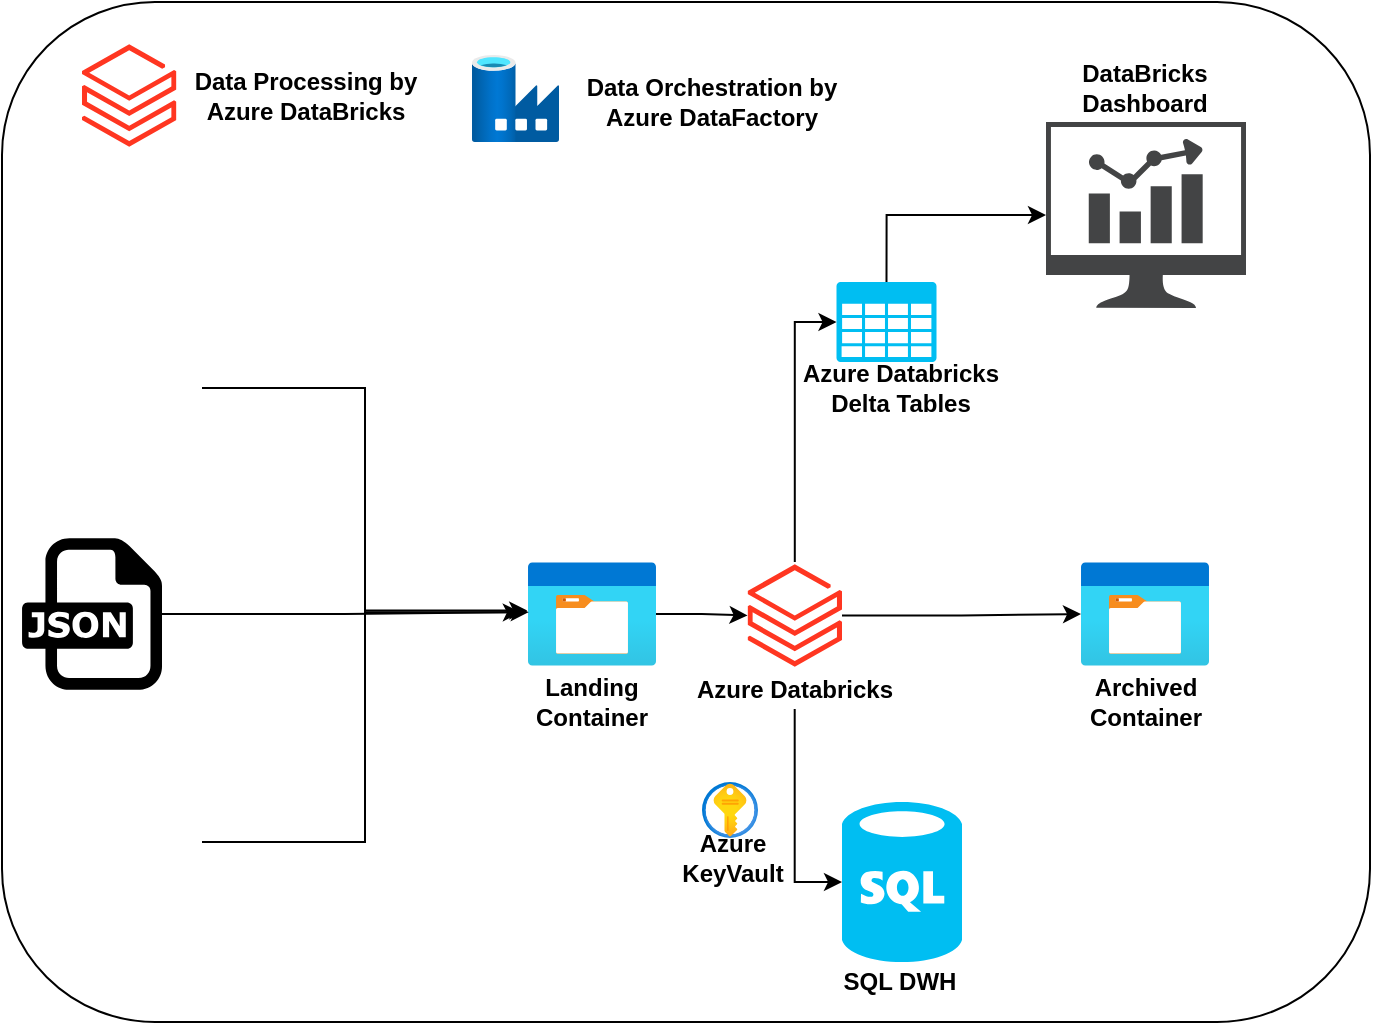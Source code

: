 <mxfile version="14.8.5" type="device"><diagram id="0fkLUOHaytkvkJxjdStK" name="Page-1"><mxGraphModel dx="1038" dy="1589" grid="1" gridSize="10" guides="1" tooltips="1" connect="1" arrows="1" fold="1" page="1" pageScale="1" pageWidth="850" pageHeight="1100" math="0" shadow="0"><root><mxCell id="0"/><mxCell id="1" parent="0"/><mxCell id="DlXtlsDzA2diojjCKbxb-39" value="" style="rounded=1;whiteSpace=wrap;html=1;" parent="1" vertex="1"><mxGeometry x="130" y="-80" width="684" height="510" as="geometry"/></mxCell><mxCell id="O6R4M32VNr8yb4_ktaIO-16" style="edgeStyle=orthogonalEdgeStyle;rounded=0;orthogonalLoop=1;jettySize=auto;html=1;" edge="1" parent="1" source="DlXtlsDzA2diojjCKbxb-1" target="O6R4M32VNr8yb4_ktaIO-15"><mxGeometry relative="1" as="geometry"/></mxCell><mxCell id="DlXtlsDzA2diojjCKbxb-1" value="" style="aspect=fixed;html=1;points=[];align=center;image;fontSize=12;image=img/lib/azure2/general/Storage_Container.svg;" parent="1" vertex="1"><mxGeometry x="393" y="200" width="64" height="52" as="geometry"/></mxCell><mxCell id="DlXtlsDzA2diojjCKbxb-10" style="edgeStyle=orthogonalEdgeStyle;rounded=0;orthogonalLoop=1;jettySize=auto;html=1;entryX=-0.056;entryY=0.483;entryDx=0;entryDy=0;entryPerimeter=0;" parent="1" source="DlXtlsDzA2diojjCKbxb-3" target="DlXtlsDzA2diojjCKbxb-1" edge="1"><mxGeometry relative="1" as="geometry"/></mxCell><mxCell id="DlXtlsDzA2diojjCKbxb-3" value="" style="dashed=0;outlineConnect=0;html=1;align=center;labelPosition=center;verticalLabelPosition=bottom;verticalAlign=top;shape=mxgraph.weblogos.json" parent="1" vertex="1"><mxGeometry x="140" y="188.1" width="70" height="75.8" as="geometry"/></mxCell><mxCell id="DlXtlsDzA2diojjCKbxb-11" style="edgeStyle=orthogonalEdgeStyle;rounded=0;orthogonalLoop=1;jettySize=auto;html=1;entryX=-0.006;entryY=0.467;entryDx=0;entryDy=0;entryPerimeter=0;" parent="1" source="DlXtlsDzA2diojjCKbxb-4" target="DlXtlsDzA2diojjCKbxb-1" edge="1"><mxGeometry relative="1" as="geometry"/></mxCell><mxCell id="DlXtlsDzA2diojjCKbxb-4" value="" style="shape=image;html=1;verticalAlign=top;verticalLabelPosition=bottom;labelBackgroundColor=#ffffff;imageAspect=0;aspect=fixed;image=https://cdn2.iconfinder.com/data/icons/file-formats-10/614/31_-_XML-128.png" parent="1" vertex="1"><mxGeometry x="130" y="290" width="100" height="100" as="geometry"/></mxCell><mxCell id="DlXtlsDzA2diojjCKbxb-9" style="edgeStyle=orthogonalEdgeStyle;rounded=0;orthogonalLoop=1;jettySize=auto;html=1;entryX=0.006;entryY=0.483;entryDx=0;entryDy=0;entryPerimeter=0;" parent="1" source="DlXtlsDzA2diojjCKbxb-25" target="DlXtlsDzA2diojjCKbxb-1" edge="1"><mxGeometry relative="1" as="geometry"><mxPoint x="228" y="121" as="sourcePoint"/></mxGeometry></mxCell><mxCell id="DlXtlsDzA2diojjCKbxb-20" style="edgeStyle=orthogonalEdgeStyle;rounded=0;orthogonalLoop=1;jettySize=auto;html=1;exitX=0.5;exitY=0;exitDx=0;exitDy=0;exitPerimeter=0;" parent="1" source="O6R4M32VNr8yb4_ktaIO-6" target="DlXtlsDzA2diojjCKbxb-19" edge="1"><mxGeometry relative="1" as="geometry"><mxPoint x="640" y="40" as="targetPoint"/><mxPoint x="560" y="120" as="sourcePoint"/></mxGeometry></mxCell><mxCell id="DlXtlsDzA2diojjCKbxb-8" value="" style="aspect=fixed;html=1;points=[];align=center;image;fontSize=12;image=img/lib/azure2/general/Storage_Container.svg;" parent="1" vertex="1"><mxGeometry x="669.5" y="200" width="64" height="52" as="geometry"/></mxCell><mxCell id="DlXtlsDzA2diojjCKbxb-12" value="" style="aspect=fixed;html=1;points=[];align=center;image;fontSize=12;image=img/lib/azure2/security/Key_Vaults.svg;" parent="1" vertex="1"><mxGeometry x="480" y="310" width="28" height="28" as="geometry"/></mxCell><mxCell id="DlXtlsDzA2diojjCKbxb-19" value="" style="pointerEvents=1;shadow=0;dashed=0;html=1;strokeColor=none;fillColor=#434445;aspect=fixed;labelPosition=center;verticalLabelPosition=bottom;verticalAlign=top;align=center;outlineConnect=0;shape=mxgraph.vvd.nsx_dashboard;" parent="1" vertex="1"><mxGeometry x="652" y="-20" width="100" height="93" as="geometry"/></mxCell><mxCell id="DlXtlsDzA2diojjCKbxb-21" value="&lt;b&gt;Landing Container&lt;/b&gt;" style="text;html=1;strokeColor=none;fillColor=none;align=center;verticalAlign=middle;whiteSpace=wrap;rounded=0;" parent="1" vertex="1"><mxGeometry x="405" y="260" width="40" height="20" as="geometry"/></mxCell><mxCell id="DlXtlsDzA2diojjCKbxb-22" value="&lt;b&gt;SQL DWH&lt;/b&gt;" style="text;html=1;strokeColor=none;fillColor=none;align=center;verticalAlign=middle;whiteSpace=wrap;rounded=0;" parent="1" vertex="1"><mxGeometry x="549" y="400" width="60" height="20" as="geometry"/></mxCell><mxCell id="DlXtlsDzA2diojjCKbxb-23" value="&lt;b&gt;Archived Container&lt;/b&gt;" style="text;html=1;strokeColor=none;fillColor=none;align=center;verticalAlign=middle;whiteSpace=wrap;rounded=0;" parent="1" vertex="1"><mxGeometry x="681.5" y="260" width="40" height="20" as="geometry"/></mxCell><mxCell id="DlXtlsDzA2diojjCKbxb-24" value="&lt;b&gt;DataBricks Dashboard&lt;/b&gt;" style="text;html=1;strokeColor=none;fillColor=none;align=center;verticalAlign=middle;whiteSpace=wrap;rounded=0;" parent="1" vertex="1"><mxGeometry x="640" y="-53.5" width="123" height="33.5" as="geometry"/></mxCell><mxCell id="DlXtlsDzA2diojjCKbxb-25" value="" style="shape=image;html=1;verticalAlign=top;verticalLabelPosition=bottom;labelBackgroundColor=#ffffff;imageAspect=0;aspect=fixed;image=https://cdn0.iconfinder.com/data/icons/common-file-extensions-audio-documents/24/ext_csv-128.png" parent="1" vertex="1"><mxGeometry x="140" y="68" width="90" height="90" as="geometry"/></mxCell><mxCell id="DlXtlsDzA2diojjCKbxb-27" value="" style="aspect=fixed;html=1;points=[];align=center;image;fontSize=12;image=img/lib/azure2/databases/Data_Factory.svg;" parent="1" vertex="1"><mxGeometry x="365" y="-53.5" width="43.5" height="43.5" as="geometry"/></mxCell><mxCell id="DlXtlsDzA2diojjCKbxb-28" value="" style="aspect=fixed;html=1;points=[];align=center;image;fontSize=12;image=img/lib/azure2/analytics/Azure_Databricks.svg;" parent="1" vertex="1"><mxGeometry x="170" y="-60" width="47.21" height="53.5" as="geometry"/></mxCell><mxCell id="DlXtlsDzA2diojjCKbxb-40" value="&lt;b&gt;Data Processing by Azure DataBricks&lt;/b&gt;" style="text;html=1;strokeColor=none;fillColor=none;align=center;verticalAlign=middle;whiteSpace=wrap;rounded=0;" parent="1" vertex="1"><mxGeometry x="217.21" y="-43.25" width="130" height="20" as="geometry"/></mxCell><mxCell id="DlXtlsDzA2diojjCKbxb-42" value="&lt;b&gt;Data Orchestration by Azure DataFactory&lt;/b&gt;" style="text;html=1;strokeColor=none;fillColor=none;align=center;verticalAlign=middle;whiteSpace=wrap;rounded=0;" parent="1" vertex="1"><mxGeometry x="420" y="-40" width="130" height="20" as="geometry"/></mxCell><mxCell id="DlXtlsDzA2diojjCKbxb-43" value="&lt;b&gt;Azure Databricks Delta Tables&lt;/b&gt;" style="text;html=1;strokeColor=none;fillColor=none;align=center;verticalAlign=middle;whiteSpace=wrap;rounded=0;" parent="1" vertex="1"><mxGeometry x="527.75" y="103" width="102.5" height="20" as="geometry"/></mxCell><mxCell id="DlXtlsDzA2diojjCKbxb-44" value="&lt;b&gt;Azure KeyVault&lt;/b&gt;" style="text;html=1;strokeColor=none;fillColor=none;align=center;verticalAlign=middle;whiteSpace=wrap;rounded=0;" parent="1" vertex="1"><mxGeometry x="480" y="344" width="31" height="8" as="geometry"/></mxCell><mxCell id="O6R4M32VNr8yb4_ktaIO-3" value="" style="verticalLabelPosition=bottom;html=1;verticalAlign=top;align=center;strokeColor=none;fillColor=#00BEF2;shape=mxgraph.azure.sql_database;" vertex="1" parent="1"><mxGeometry x="550" y="320" width="60" height="80" as="geometry"/></mxCell><mxCell id="O6R4M32VNr8yb4_ktaIO-6" value="" style="verticalLabelPosition=bottom;html=1;verticalAlign=top;align=center;strokeColor=none;fillColor=#00BEF2;shape=mxgraph.azure.storage;pointerEvents=1;" vertex="1" parent="1"><mxGeometry x="547.25" y="60" width="50" height="40" as="geometry"/></mxCell><mxCell id="O6R4M32VNr8yb4_ktaIO-17" style="edgeStyle=orthogonalEdgeStyle;rounded=0;orthogonalLoop=1;jettySize=auto;html=1;" edge="1" parent="1" source="O6R4M32VNr8yb4_ktaIO-15" target="DlXtlsDzA2diojjCKbxb-8"><mxGeometry relative="1" as="geometry"/></mxCell><mxCell id="O6R4M32VNr8yb4_ktaIO-18" style="edgeStyle=orthogonalEdgeStyle;rounded=0;orthogonalLoop=1;jettySize=auto;html=1;entryX=0;entryY=0.5;entryDx=0;entryDy=0;entryPerimeter=0;" edge="1" parent="1" source="O6R4M32VNr8yb4_ktaIO-15" target="O6R4M32VNr8yb4_ktaIO-6"><mxGeometry relative="1" as="geometry"/></mxCell><mxCell id="O6R4M32VNr8yb4_ktaIO-15" value="" style="aspect=fixed;html=1;points=[];align=center;image;fontSize=12;image=img/lib/azure2/analytics/Azure_Databricks.svg;" vertex="1" parent="1"><mxGeometry x="502.79" y="200" width="47.21" height="53.5" as="geometry"/></mxCell><mxCell id="O6R4M32VNr8yb4_ktaIO-21" style="edgeStyle=orthogonalEdgeStyle;rounded=0;orthogonalLoop=1;jettySize=auto;html=1;entryX=0;entryY=0.5;entryDx=0;entryDy=0;entryPerimeter=0;" edge="1" parent="1" source="O6R4M32VNr8yb4_ktaIO-20" target="O6R4M32VNr8yb4_ktaIO-3"><mxGeometry relative="1" as="geometry"/></mxCell><mxCell id="O6R4M32VNr8yb4_ktaIO-20" value="&lt;b&gt;Azure Databricks&lt;/b&gt;" style="text;html=1;strokeColor=none;fillColor=none;align=center;verticalAlign=middle;whiteSpace=wrap;rounded=0;" vertex="1" parent="1"><mxGeometry x="475.14" y="253.5" width="102.5" height="20" as="geometry"/></mxCell></root></mxGraphModel></diagram></mxfile>